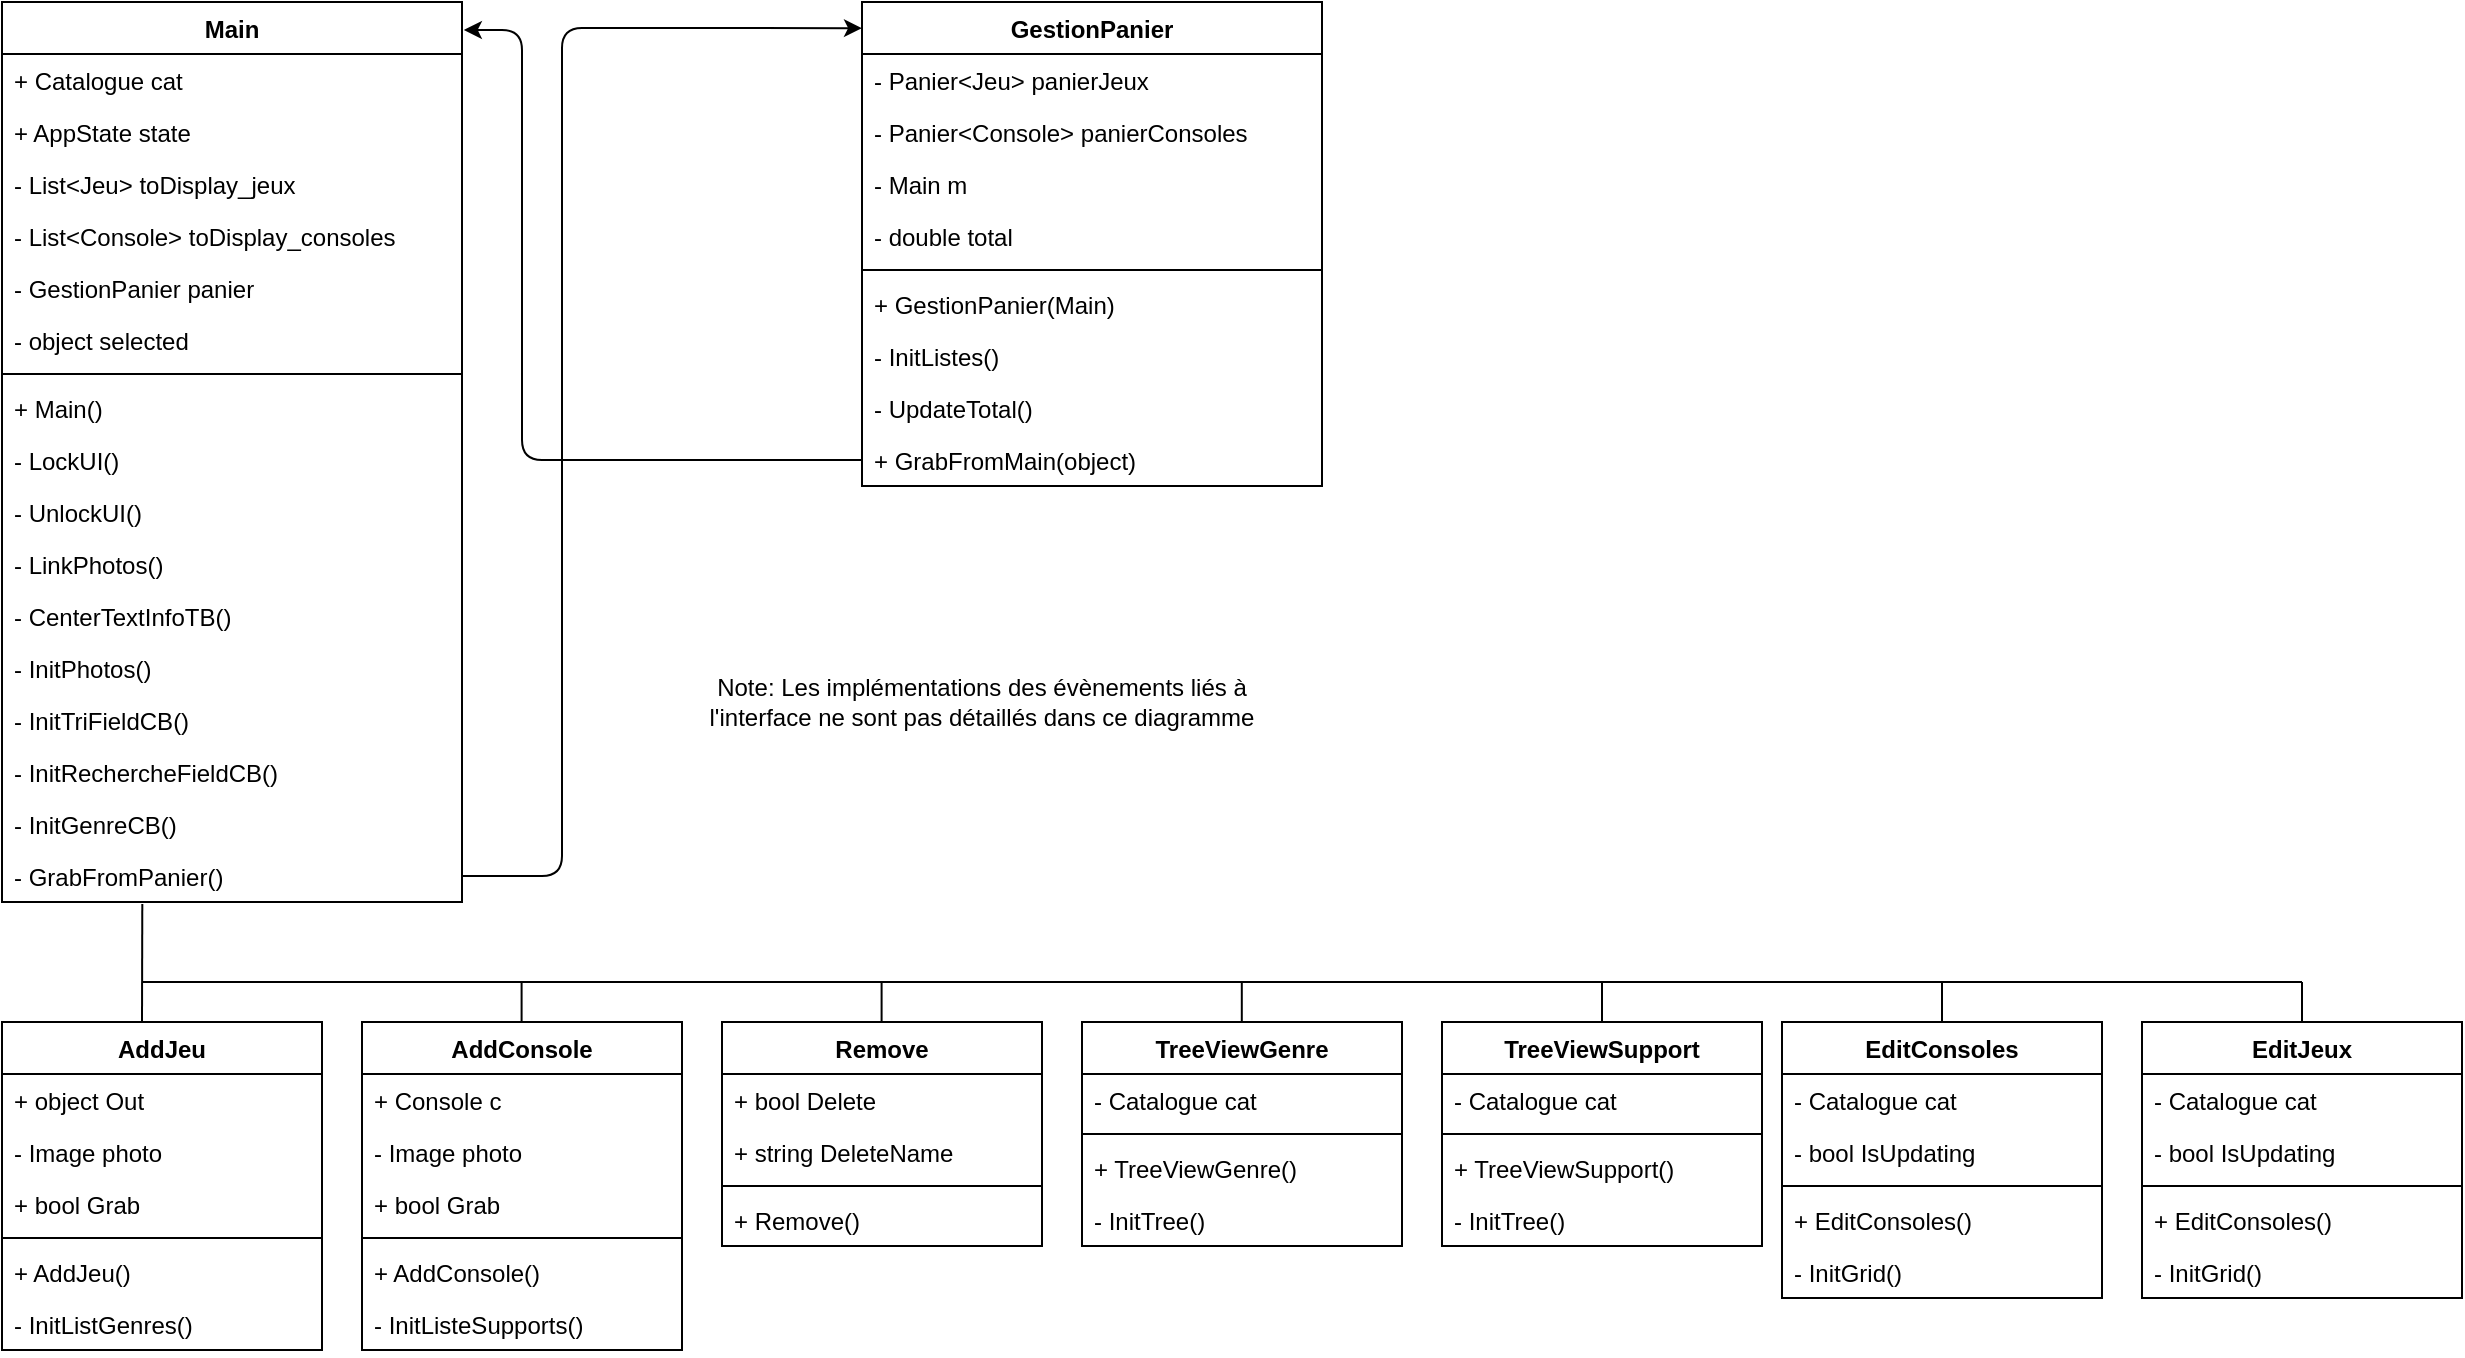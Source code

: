 <mxfile version="13.9.9" type="device"><diagram id="bXdaSuSRKboefqydkOLp" name="Page-1"><mxGraphModel dx="1673" dy="967" grid="1" gridSize="10" guides="1" tooltips="1" connect="1" arrows="1" fold="1" page="1" pageScale="1" pageWidth="827" pageHeight="1169" math="0" shadow="0"><root><mxCell id="0"/><mxCell id="1" parent="0"/><mxCell id="RbTwg-QD6Uqc-wgA2sVV-1" value="Main&#10;" style="swimlane;fontStyle=1;align=center;verticalAlign=top;childLayout=stackLayout;horizontal=1;startSize=26;horizontalStack=0;resizeParent=1;resizeParentMax=0;resizeLast=0;collapsible=1;marginBottom=0;" vertex="1" parent="1"><mxGeometry x="90" y="60" width="230" height="450" as="geometry"/></mxCell><mxCell id="RbTwg-QD6Uqc-wgA2sVV-2" value="+ Catalogue cat&#10;" style="text;strokeColor=none;fillColor=none;align=left;verticalAlign=top;spacingLeft=4;spacingRight=4;overflow=hidden;rotatable=0;points=[[0,0.5],[1,0.5]];portConstraint=eastwest;" vertex="1" parent="RbTwg-QD6Uqc-wgA2sVV-1"><mxGeometry y="26" width="230" height="26" as="geometry"/></mxCell><mxCell id="RbTwg-QD6Uqc-wgA2sVV-5" value="+ AppState state" style="text;strokeColor=none;fillColor=none;align=left;verticalAlign=top;spacingLeft=4;spacingRight=4;overflow=hidden;rotatable=0;points=[[0,0.5],[1,0.5]];portConstraint=eastwest;" vertex="1" parent="RbTwg-QD6Uqc-wgA2sVV-1"><mxGeometry y="52" width="230" height="26" as="geometry"/></mxCell><mxCell id="RbTwg-QD6Uqc-wgA2sVV-6" value="- List&lt;Jeu&gt; toDisplay_jeux" style="text;strokeColor=none;fillColor=none;align=left;verticalAlign=top;spacingLeft=4;spacingRight=4;overflow=hidden;rotatable=0;points=[[0,0.5],[1,0.5]];portConstraint=eastwest;" vertex="1" parent="RbTwg-QD6Uqc-wgA2sVV-1"><mxGeometry y="78" width="230" height="26" as="geometry"/></mxCell><mxCell id="RbTwg-QD6Uqc-wgA2sVV-7" value="- List&lt;Console&gt; toDisplay_consoles&#10;" style="text;strokeColor=none;fillColor=none;align=left;verticalAlign=top;spacingLeft=4;spacingRight=4;overflow=hidden;rotatable=0;points=[[0,0.5],[1,0.5]];portConstraint=eastwest;" vertex="1" parent="RbTwg-QD6Uqc-wgA2sVV-1"><mxGeometry y="104" width="230" height="26" as="geometry"/></mxCell><mxCell id="RbTwg-QD6Uqc-wgA2sVV-8" value="- GestionPanier panier" style="text;strokeColor=none;fillColor=none;align=left;verticalAlign=top;spacingLeft=4;spacingRight=4;overflow=hidden;rotatable=0;points=[[0,0.5],[1,0.5]];portConstraint=eastwest;" vertex="1" parent="RbTwg-QD6Uqc-wgA2sVV-1"><mxGeometry y="130" width="230" height="26" as="geometry"/></mxCell><mxCell id="RbTwg-QD6Uqc-wgA2sVV-9" value="- object selected" style="text;strokeColor=none;fillColor=none;align=left;verticalAlign=top;spacingLeft=4;spacingRight=4;overflow=hidden;rotatable=0;points=[[0,0.5],[1,0.5]];portConstraint=eastwest;" vertex="1" parent="RbTwg-QD6Uqc-wgA2sVV-1"><mxGeometry y="156" width="230" height="26" as="geometry"/></mxCell><mxCell id="RbTwg-QD6Uqc-wgA2sVV-3" value="" style="line;strokeWidth=1;fillColor=none;align=left;verticalAlign=middle;spacingTop=-1;spacingLeft=3;spacingRight=3;rotatable=0;labelPosition=right;points=[];portConstraint=eastwest;" vertex="1" parent="RbTwg-QD6Uqc-wgA2sVV-1"><mxGeometry y="182" width="230" height="8" as="geometry"/></mxCell><mxCell id="RbTwg-QD6Uqc-wgA2sVV-4" value="+ Main()" style="text;strokeColor=none;fillColor=none;align=left;verticalAlign=top;spacingLeft=4;spacingRight=4;overflow=hidden;rotatable=0;points=[[0,0.5],[1,0.5]];portConstraint=eastwest;" vertex="1" parent="RbTwg-QD6Uqc-wgA2sVV-1"><mxGeometry y="190" width="230" height="26" as="geometry"/></mxCell><mxCell id="RbTwg-QD6Uqc-wgA2sVV-10" value="- LockUI()" style="text;strokeColor=none;fillColor=none;align=left;verticalAlign=top;spacingLeft=4;spacingRight=4;overflow=hidden;rotatable=0;points=[[0,0.5],[1,0.5]];portConstraint=eastwest;" vertex="1" parent="RbTwg-QD6Uqc-wgA2sVV-1"><mxGeometry y="216" width="230" height="26" as="geometry"/></mxCell><mxCell id="RbTwg-QD6Uqc-wgA2sVV-11" value="- UnlockUI()" style="text;strokeColor=none;fillColor=none;align=left;verticalAlign=top;spacingLeft=4;spacingRight=4;overflow=hidden;rotatable=0;points=[[0,0.5],[1,0.5]];portConstraint=eastwest;" vertex="1" parent="RbTwg-QD6Uqc-wgA2sVV-1"><mxGeometry y="242" width="230" height="26" as="geometry"/></mxCell><mxCell id="RbTwg-QD6Uqc-wgA2sVV-12" value="- LinkPhotos()" style="text;strokeColor=none;fillColor=none;align=left;verticalAlign=top;spacingLeft=4;spacingRight=4;overflow=hidden;rotatable=0;points=[[0,0.5],[1,0.5]];portConstraint=eastwest;" vertex="1" parent="RbTwg-QD6Uqc-wgA2sVV-1"><mxGeometry y="268" width="230" height="26" as="geometry"/></mxCell><mxCell id="RbTwg-QD6Uqc-wgA2sVV-13" value="- CenterTextInfoTB()" style="text;strokeColor=none;fillColor=none;align=left;verticalAlign=top;spacingLeft=4;spacingRight=4;overflow=hidden;rotatable=0;points=[[0,0.5],[1,0.5]];portConstraint=eastwest;" vertex="1" parent="RbTwg-QD6Uqc-wgA2sVV-1"><mxGeometry y="294" width="230" height="26" as="geometry"/></mxCell><mxCell id="RbTwg-QD6Uqc-wgA2sVV-14" value="- InitPhotos()" style="text;strokeColor=none;fillColor=none;align=left;verticalAlign=top;spacingLeft=4;spacingRight=4;overflow=hidden;rotatable=0;points=[[0,0.5],[1,0.5]];portConstraint=eastwest;" vertex="1" parent="RbTwg-QD6Uqc-wgA2sVV-1"><mxGeometry y="320" width="230" height="26" as="geometry"/></mxCell><mxCell id="RbTwg-QD6Uqc-wgA2sVV-16" value="- InitTriFieldCB()" style="text;strokeColor=none;fillColor=none;align=left;verticalAlign=top;spacingLeft=4;spacingRight=4;overflow=hidden;rotatable=0;points=[[0,0.5],[1,0.5]];portConstraint=eastwest;" vertex="1" parent="RbTwg-QD6Uqc-wgA2sVV-1"><mxGeometry y="346" width="230" height="26" as="geometry"/></mxCell><mxCell id="RbTwg-QD6Uqc-wgA2sVV-17" value="- InitRechercheFieldCB()" style="text;strokeColor=none;fillColor=none;align=left;verticalAlign=top;spacingLeft=4;spacingRight=4;overflow=hidden;rotatable=0;points=[[0,0.5],[1,0.5]];portConstraint=eastwest;" vertex="1" parent="RbTwg-QD6Uqc-wgA2sVV-1"><mxGeometry y="372" width="230" height="26" as="geometry"/></mxCell><mxCell id="RbTwg-QD6Uqc-wgA2sVV-18" value="- InitGenreCB()" style="text;strokeColor=none;fillColor=none;align=left;verticalAlign=top;spacingLeft=4;spacingRight=4;overflow=hidden;rotatable=0;points=[[0,0.5],[1,0.5]];portConstraint=eastwest;" vertex="1" parent="RbTwg-QD6Uqc-wgA2sVV-1"><mxGeometry y="398" width="230" height="26" as="geometry"/></mxCell><mxCell id="RbTwg-QD6Uqc-wgA2sVV-15" value="- GrabFromPanier()" style="text;strokeColor=none;fillColor=none;align=left;verticalAlign=top;spacingLeft=4;spacingRight=4;overflow=hidden;rotatable=0;points=[[0,0.5],[1,0.5]];portConstraint=eastwest;" vertex="1" parent="RbTwg-QD6Uqc-wgA2sVV-1"><mxGeometry y="424" width="230" height="26" as="geometry"/></mxCell><mxCell id="RbTwg-QD6Uqc-wgA2sVV-19" value="Note: Les implémentations des évènements liés à l'interface ne sont pas détaillés dans ce diagramme" style="text;html=1;strokeColor=none;fillColor=none;align=center;verticalAlign=middle;whiteSpace=wrap;rounded=0;" vertex="1" parent="1"><mxGeometry x="440" y="400" width="280" height="20" as="geometry"/></mxCell><mxCell id="RbTwg-QD6Uqc-wgA2sVV-20" value="AddJeu" style="swimlane;fontStyle=1;align=center;verticalAlign=top;childLayout=stackLayout;horizontal=1;startSize=26;horizontalStack=0;resizeParent=1;resizeParentMax=0;resizeLast=0;collapsible=1;marginBottom=0;" vertex="1" parent="1"><mxGeometry x="90" y="570" width="160" height="164" as="geometry"/></mxCell><mxCell id="RbTwg-QD6Uqc-wgA2sVV-21" value="+ object Out" style="text;strokeColor=none;fillColor=none;align=left;verticalAlign=top;spacingLeft=4;spacingRight=4;overflow=hidden;rotatable=0;points=[[0,0.5],[1,0.5]];portConstraint=eastwest;" vertex="1" parent="RbTwg-QD6Uqc-wgA2sVV-20"><mxGeometry y="26" width="160" height="26" as="geometry"/></mxCell><mxCell id="RbTwg-QD6Uqc-wgA2sVV-24" value="- Image photo" style="text;strokeColor=none;fillColor=none;align=left;verticalAlign=top;spacingLeft=4;spacingRight=4;overflow=hidden;rotatable=0;points=[[0,0.5],[1,0.5]];portConstraint=eastwest;" vertex="1" parent="RbTwg-QD6Uqc-wgA2sVV-20"><mxGeometry y="52" width="160" height="26" as="geometry"/></mxCell><mxCell id="RbTwg-QD6Uqc-wgA2sVV-25" value="+ bool Grab" style="text;strokeColor=none;fillColor=none;align=left;verticalAlign=top;spacingLeft=4;spacingRight=4;overflow=hidden;rotatable=0;points=[[0,0.5],[1,0.5]];portConstraint=eastwest;" vertex="1" parent="RbTwg-QD6Uqc-wgA2sVV-20"><mxGeometry y="78" width="160" height="26" as="geometry"/></mxCell><mxCell id="RbTwg-QD6Uqc-wgA2sVV-22" value="" style="line;strokeWidth=1;fillColor=none;align=left;verticalAlign=middle;spacingTop=-1;spacingLeft=3;spacingRight=3;rotatable=0;labelPosition=right;points=[];portConstraint=eastwest;" vertex="1" parent="RbTwg-QD6Uqc-wgA2sVV-20"><mxGeometry y="104" width="160" height="8" as="geometry"/></mxCell><mxCell id="RbTwg-QD6Uqc-wgA2sVV-23" value="+ AddJeu()&#10;" style="text;strokeColor=none;fillColor=none;align=left;verticalAlign=top;spacingLeft=4;spacingRight=4;overflow=hidden;rotatable=0;points=[[0,0.5],[1,0.5]];portConstraint=eastwest;" vertex="1" parent="RbTwg-QD6Uqc-wgA2sVV-20"><mxGeometry y="112" width="160" height="26" as="geometry"/></mxCell><mxCell id="RbTwg-QD6Uqc-wgA2sVV-26" value="- InitListGenres()" style="text;strokeColor=none;fillColor=none;align=left;verticalAlign=top;spacingLeft=4;spacingRight=4;overflow=hidden;rotatable=0;points=[[0,0.5],[1,0.5]];portConstraint=eastwest;" vertex="1" parent="RbTwg-QD6Uqc-wgA2sVV-20"><mxGeometry y="138" width="160" height="26" as="geometry"/></mxCell><mxCell id="RbTwg-QD6Uqc-wgA2sVV-27" value="AddConsole" style="swimlane;fontStyle=1;align=center;verticalAlign=top;childLayout=stackLayout;horizontal=1;startSize=26;horizontalStack=0;resizeParent=1;resizeParentMax=0;resizeLast=0;collapsible=1;marginBottom=0;" vertex="1" parent="1"><mxGeometry x="270" y="570" width="160" height="164" as="geometry"/></mxCell><mxCell id="RbTwg-QD6Uqc-wgA2sVV-28" value="+ Console c" style="text;strokeColor=none;fillColor=none;align=left;verticalAlign=top;spacingLeft=4;spacingRight=4;overflow=hidden;rotatable=0;points=[[0,0.5],[1,0.5]];portConstraint=eastwest;" vertex="1" parent="RbTwg-QD6Uqc-wgA2sVV-27"><mxGeometry y="26" width="160" height="26" as="geometry"/></mxCell><mxCell id="RbTwg-QD6Uqc-wgA2sVV-29" value="- Image photo" style="text;strokeColor=none;fillColor=none;align=left;verticalAlign=top;spacingLeft=4;spacingRight=4;overflow=hidden;rotatable=0;points=[[0,0.5],[1,0.5]];portConstraint=eastwest;" vertex="1" parent="RbTwg-QD6Uqc-wgA2sVV-27"><mxGeometry y="52" width="160" height="26" as="geometry"/></mxCell><mxCell id="RbTwg-QD6Uqc-wgA2sVV-30" value="+ bool Grab" style="text;strokeColor=none;fillColor=none;align=left;verticalAlign=top;spacingLeft=4;spacingRight=4;overflow=hidden;rotatable=0;points=[[0,0.5],[1,0.5]];portConstraint=eastwest;" vertex="1" parent="RbTwg-QD6Uqc-wgA2sVV-27"><mxGeometry y="78" width="160" height="26" as="geometry"/></mxCell><mxCell id="RbTwg-QD6Uqc-wgA2sVV-31" value="" style="line;strokeWidth=1;fillColor=none;align=left;verticalAlign=middle;spacingTop=-1;spacingLeft=3;spacingRight=3;rotatable=0;labelPosition=right;points=[];portConstraint=eastwest;" vertex="1" parent="RbTwg-QD6Uqc-wgA2sVV-27"><mxGeometry y="104" width="160" height="8" as="geometry"/></mxCell><mxCell id="RbTwg-QD6Uqc-wgA2sVV-32" value="+ AddConsole()&#10;" style="text;strokeColor=none;fillColor=none;align=left;verticalAlign=top;spacingLeft=4;spacingRight=4;overflow=hidden;rotatable=0;points=[[0,0.5],[1,0.5]];portConstraint=eastwest;" vertex="1" parent="RbTwg-QD6Uqc-wgA2sVV-27"><mxGeometry y="112" width="160" height="26" as="geometry"/></mxCell><mxCell id="RbTwg-QD6Uqc-wgA2sVV-33" value="- InitListeSupports()" style="text;strokeColor=none;fillColor=none;align=left;verticalAlign=top;spacingLeft=4;spacingRight=4;overflow=hidden;rotatable=0;points=[[0,0.5],[1,0.5]];portConstraint=eastwest;" vertex="1" parent="RbTwg-QD6Uqc-wgA2sVV-27"><mxGeometry y="138" width="160" height="26" as="geometry"/></mxCell><mxCell id="RbTwg-QD6Uqc-wgA2sVV-34" value="EditConsoles" style="swimlane;fontStyle=1;align=center;verticalAlign=top;childLayout=stackLayout;horizontal=1;startSize=26;horizontalStack=0;resizeParent=1;resizeParentMax=0;resizeLast=0;collapsible=1;marginBottom=0;" vertex="1" parent="1"><mxGeometry x="980" y="570" width="160" height="138" as="geometry"/></mxCell><mxCell id="RbTwg-QD6Uqc-wgA2sVV-35" value="- Catalogue cat" style="text;strokeColor=none;fillColor=none;align=left;verticalAlign=top;spacingLeft=4;spacingRight=4;overflow=hidden;rotatable=0;points=[[0,0.5],[1,0.5]];portConstraint=eastwest;" vertex="1" parent="RbTwg-QD6Uqc-wgA2sVV-34"><mxGeometry y="26" width="160" height="26" as="geometry"/></mxCell><mxCell id="RbTwg-QD6Uqc-wgA2sVV-36" value="- bool IsUpdating" style="text;strokeColor=none;fillColor=none;align=left;verticalAlign=top;spacingLeft=4;spacingRight=4;overflow=hidden;rotatable=0;points=[[0,0.5],[1,0.5]];portConstraint=eastwest;" vertex="1" parent="RbTwg-QD6Uqc-wgA2sVV-34"><mxGeometry y="52" width="160" height="26" as="geometry"/></mxCell><mxCell id="RbTwg-QD6Uqc-wgA2sVV-38" value="" style="line;strokeWidth=1;fillColor=none;align=left;verticalAlign=middle;spacingTop=-1;spacingLeft=3;spacingRight=3;rotatable=0;labelPosition=right;points=[];portConstraint=eastwest;" vertex="1" parent="RbTwg-QD6Uqc-wgA2sVV-34"><mxGeometry y="78" width="160" height="8" as="geometry"/></mxCell><mxCell id="RbTwg-QD6Uqc-wgA2sVV-39" value="+ EditConsoles()" style="text;strokeColor=none;fillColor=none;align=left;verticalAlign=top;spacingLeft=4;spacingRight=4;overflow=hidden;rotatable=0;points=[[0,0.5],[1,0.5]];portConstraint=eastwest;" vertex="1" parent="RbTwg-QD6Uqc-wgA2sVV-34"><mxGeometry y="86" width="160" height="26" as="geometry"/></mxCell><mxCell id="RbTwg-QD6Uqc-wgA2sVV-40" value="- InitGrid()" style="text;strokeColor=none;fillColor=none;align=left;verticalAlign=top;spacingLeft=4;spacingRight=4;overflow=hidden;rotatable=0;points=[[0,0.5],[1,0.5]];portConstraint=eastwest;" vertex="1" parent="RbTwg-QD6Uqc-wgA2sVV-34"><mxGeometry y="112" width="160" height="26" as="geometry"/></mxCell><mxCell id="RbTwg-QD6Uqc-wgA2sVV-41" value="EditJeux" style="swimlane;fontStyle=1;align=center;verticalAlign=top;childLayout=stackLayout;horizontal=1;startSize=26;horizontalStack=0;resizeParent=1;resizeParentMax=0;resizeLast=0;collapsible=1;marginBottom=0;" vertex="1" parent="1"><mxGeometry x="1160" y="570" width="160" height="138" as="geometry"/></mxCell><mxCell id="RbTwg-QD6Uqc-wgA2sVV-42" value="- Catalogue cat" style="text;strokeColor=none;fillColor=none;align=left;verticalAlign=top;spacingLeft=4;spacingRight=4;overflow=hidden;rotatable=0;points=[[0,0.5],[1,0.5]];portConstraint=eastwest;" vertex="1" parent="RbTwg-QD6Uqc-wgA2sVV-41"><mxGeometry y="26" width="160" height="26" as="geometry"/></mxCell><mxCell id="RbTwg-QD6Uqc-wgA2sVV-43" value="- bool IsUpdating" style="text;strokeColor=none;fillColor=none;align=left;verticalAlign=top;spacingLeft=4;spacingRight=4;overflow=hidden;rotatable=0;points=[[0,0.5],[1,0.5]];portConstraint=eastwest;" vertex="1" parent="RbTwg-QD6Uqc-wgA2sVV-41"><mxGeometry y="52" width="160" height="26" as="geometry"/></mxCell><mxCell id="RbTwg-QD6Uqc-wgA2sVV-44" value="" style="line;strokeWidth=1;fillColor=none;align=left;verticalAlign=middle;spacingTop=-1;spacingLeft=3;spacingRight=3;rotatable=0;labelPosition=right;points=[];portConstraint=eastwest;" vertex="1" parent="RbTwg-QD6Uqc-wgA2sVV-41"><mxGeometry y="78" width="160" height="8" as="geometry"/></mxCell><mxCell id="RbTwg-QD6Uqc-wgA2sVV-45" value="+ EditConsoles()" style="text;strokeColor=none;fillColor=none;align=left;verticalAlign=top;spacingLeft=4;spacingRight=4;overflow=hidden;rotatable=0;points=[[0,0.5],[1,0.5]];portConstraint=eastwest;" vertex="1" parent="RbTwg-QD6Uqc-wgA2sVV-41"><mxGeometry y="86" width="160" height="26" as="geometry"/></mxCell><mxCell id="RbTwg-QD6Uqc-wgA2sVV-46" value="- InitGrid()" style="text;strokeColor=none;fillColor=none;align=left;verticalAlign=top;spacingLeft=4;spacingRight=4;overflow=hidden;rotatable=0;points=[[0,0.5],[1,0.5]];portConstraint=eastwest;" vertex="1" parent="RbTwg-QD6Uqc-wgA2sVV-41"><mxGeometry y="112" width="160" height="26" as="geometry"/></mxCell><mxCell id="RbTwg-QD6Uqc-wgA2sVV-47" value="GestionPanier" style="swimlane;fontStyle=1;align=center;verticalAlign=top;childLayout=stackLayout;horizontal=1;startSize=26;horizontalStack=0;resizeParent=1;resizeParentMax=0;resizeLast=0;collapsible=1;marginBottom=0;" vertex="1" parent="1"><mxGeometry x="520" y="60" width="230" height="242" as="geometry"/></mxCell><mxCell id="RbTwg-QD6Uqc-wgA2sVV-48" value="- Panier&lt;Jeu&gt; panierJeux" style="text;strokeColor=none;fillColor=none;align=left;verticalAlign=top;spacingLeft=4;spacingRight=4;overflow=hidden;rotatable=0;points=[[0,0.5],[1,0.5]];portConstraint=eastwest;" vertex="1" parent="RbTwg-QD6Uqc-wgA2sVV-47"><mxGeometry y="26" width="230" height="26" as="geometry"/></mxCell><mxCell id="RbTwg-QD6Uqc-wgA2sVV-49" value="- Panier&lt;Console&gt; panierConsoles" style="text;strokeColor=none;fillColor=none;align=left;verticalAlign=top;spacingLeft=4;spacingRight=4;overflow=hidden;rotatable=0;points=[[0,0.5],[1,0.5]];portConstraint=eastwest;" vertex="1" parent="RbTwg-QD6Uqc-wgA2sVV-47"><mxGeometry y="52" width="230" height="26" as="geometry"/></mxCell><mxCell id="RbTwg-QD6Uqc-wgA2sVV-53" value="- Main m" style="text;strokeColor=none;fillColor=none;align=left;verticalAlign=top;spacingLeft=4;spacingRight=4;overflow=hidden;rotatable=0;points=[[0,0.5],[1,0.5]];portConstraint=eastwest;" vertex="1" parent="RbTwg-QD6Uqc-wgA2sVV-47"><mxGeometry y="78" width="230" height="26" as="geometry"/></mxCell><mxCell id="RbTwg-QD6Uqc-wgA2sVV-54" value="- double total" style="text;strokeColor=none;fillColor=none;align=left;verticalAlign=top;spacingLeft=4;spacingRight=4;overflow=hidden;rotatable=0;points=[[0,0.5],[1,0.5]];portConstraint=eastwest;" vertex="1" parent="RbTwg-QD6Uqc-wgA2sVV-47"><mxGeometry y="104" width="230" height="26" as="geometry"/></mxCell><mxCell id="RbTwg-QD6Uqc-wgA2sVV-50" value="" style="line;strokeWidth=1;fillColor=none;align=left;verticalAlign=middle;spacingTop=-1;spacingLeft=3;spacingRight=3;rotatable=0;labelPosition=right;points=[];portConstraint=eastwest;" vertex="1" parent="RbTwg-QD6Uqc-wgA2sVV-47"><mxGeometry y="130" width="230" height="8" as="geometry"/></mxCell><mxCell id="RbTwg-QD6Uqc-wgA2sVV-51" value="+ GestionPanier(Main)" style="text;strokeColor=none;fillColor=none;align=left;verticalAlign=top;spacingLeft=4;spacingRight=4;overflow=hidden;rotatable=0;points=[[0,0.5],[1,0.5]];portConstraint=eastwest;" vertex="1" parent="RbTwg-QD6Uqc-wgA2sVV-47"><mxGeometry y="138" width="230" height="26" as="geometry"/></mxCell><mxCell id="RbTwg-QD6Uqc-wgA2sVV-56" value="- InitListes()" style="text;strokeColor=none;fillColor=none;align=left;verticalAlign=top;spacingLeft=4;spacingRight=4;overflow=hidden;rotatable=0;points=[[0,0.5],[1,0.5]];portConstraint=eastwest;" vertex="1" parent="RbTwg-QD6Uqc-wgA2sVV-47"><mxGeometry y="164" width="230" height="26" as="geometry"/></mxCell><mxCell id="RbTwg-QD6Uqc-wgA2sVV-52" value="- UpdateTotal()" style="text;strokeColor=none;fillColor=none;align=left;verticalAlign=top;spacingLeft=4;spacingRight=4;overflow=hidden;rotatable=0;points=[[0,0.5],[1,0.5]];portConstraint=eastwest;" vertex="1" parent="RbTwg-QD6Uqc-wgA2sVV-47"><mxGeometry y="190" width="230" height="26" as="geometry"/></mxCell><mxCell id="RbTwg-QD6Uqc-wgA2sVV-55" value="+ GrabFromMain(object)" style="text;strokeColor=none;fillColor=none;align=left;verticalAlign=top;spacingLeft=4;spacingRight=4;overflow=hidden;rotatable=0;points=[[0,0.5],[1,0.5]];portConstraint=eastwest;" vertex="1" parent="RbTwg-QD6Uqc-wgA2sVV-47"><mxGeometry y="216" width="230" height="26" as="geometry"/></mxCell><mxCell id="RbTwg-QD6Uqc-wgA2sVV-57" value="Remove" style="swimlane;fontStyle=1;align=center;verticalAlign=top;childLayout=stackLayout;horizontal=1;startSize=26;horizontalStack=0;resizeParent=1;resizeParentMax=0;resizeLast=0;collapsible=1;marginBottom=0;" vertex="1" parent="1"><mxGeometry x="450" y="570" width="160" height="112" as="geometry"/></mxCell><mxCell id="RbTwg-QD6Uqc-wgA2sVV-58" value="+ bool Delete" style="text;strokeColor=none;fillColor=none;align=left;verticalAlign=top;spacingLeft=4;spacingRight=4;overflow=hidden;rotatable=0;points=[[0,0.5],[1,0.5]];portConstraint=eastwest;" vertex="1" parent="RbTwg-QD6Uqc-wgA2sVV-57"><mxGeometry y="26" width="160" height="26" as="geometry"/></mxCell><mxCell id="RbTwg-QD6Uqc-wgA2sVV-59" value="+ string DeleteName" style="text;strokeColor=none;fillColor=none;align=left;verticalAlign=top;spacingLeft=4;spacingRight=4;overflow=hidden;rotatable=0;points=[[0,0.5],[1,0.5]];portConstraint=eastwest;" vertex="1" parent="RbTwg-QD6Uqc-wgA2sVV-57"><mxGeometry y="52" width="160" height="26" as="geometry"/></mxCell><mxCell id="RbTwg-QD6Uqc-wgA2sVV-60" value="" style="line;strokeWidth=1;fillColor=none;align=left;verticalAlign=middle;spacingTop=-1;spacingLeft=3;spacingRight=3;rotatable=0;labelPosition=right;points=[];portConstraint=eastwest;" vertex="1" parent="RbTwg-QD6Uqc-wgA2sVV-57"><mxGeometry y="78" width="160" height="8" as="geometry"/></mxCell><mxCell id="RbTwg-QD6Uqc-wgA2sVV-61" value="+ Remove()" style="text;strokeColor=none;fillColor=none;align=left;verticalAlign=top;spacingLeft=4;spacingRight=4;overflow=hidden;rotatable=0;points=[[0,0.5],[1,0.5]];portConstraint=eastwest;" vertex="1" parent="RbTwg-QD6Uqc-wgA2sVV-57"><mxGeometry y="86" width="160" height="26" as="geometry"/></mxCell><mxCell id="RbTwg-QD6Uqc-wgA2sVV-63" value="TreeViewGenre" style="swimlane;fontStyle=1;align=center;verticalAlign=top;childLayout=stackLayout;horizontal=1;startSize=26;horizontalStack=0;resizeParent=1;resizeParentMax=0;resizeLast=0;collapsible=1;marginBottom=0;" vertex="1" parent="1"><mxGeometry x="630" y="570" width="160" height="112" as="geometry"/></mxCell><mxCell id="RbTwg-QD6Uqc-wgA2sVV-64" value="- Catalogue cat" style="text;strokeColor=none;fillColor=none;align=left;verticalAlign=top;spacingLeft=4;spacingRight=4;overflow=hidden;rotatable=0;points=[[0,0.5],[1,0.5]];portConstraint=eastwest;" vertex="1" parent="RbTwg-QD6Uqc-wgA2sVV-63"><mxGeometry y="26" width="160" height="26" as="geometry"/></mxCell><mxCell id="RbTwg-QD6Uqc-wgA2sVV-66" value="" style="line;strokeWidth=1;fillColor=none;align=left;verticalAlign=middle;spacingTop=-1;spacingLeft=3;spacingRight=3;rotatable=0;labelPosition=right;points=[];portConstraint=eastwest;" vertex="1" parent="RbTwg-QD6Uqc-wgA2sVV-63"><mxGeometry y="52" width="160" height="8" as="geometry"/></mxCell><mxCell id="RbTwg-QD6Uqc-wgA2sVV-67" value="+ TreeViewGenre()" style="text;strokeColor=none;fillColor=none;align=left;verticalAlign=top;spacingLeft=4;spacingRight=4;overflow=hidden;rotatable=0;points=[[0,0.5],[1,0.5]];portConstraint=eastwest;" vertex="1" parent="RbTwg-QD6Uqc-wgA2sVV-63"><mxGeometry y="60" width="160" height="26" as="geometry"/></mxCell><mxCell id="RbTwg-QD6Uqc-wgA2sVV-73" value="- InitTree()" style="text;strokeColor=none;fillColor=none;align=left;verticalAlign=top;spacingLeft=4;spacingRight=4;overflow=hidden;rotatable=0;points=[[0,0.5],[1,0.5]];portConstraint=eastwest;" vertex="1" parent="RbTwg-QD6Uqc-wgA2sVV-63"><mxGeometry y="86" width="160" height="26" as="geometry"/></mxCell><mxCell id="RbTwg-QD6Uqc-wgA2sVV-74" value="TreeViewSupport" style="swimlane;fontStyle=1;align=center;verticalAlign=top;childLayout=stackLayout;horizontal=1;startSize=26;horizontalStack=0;resizeParent=1;resizeParentMax=0;resizeLast=0;collapsible=1;marginBottom=0;" vertex="1" parent="1"><mxGeometry x="810" y="570" width="160" height="112" as="geometry"/></mxCell><mxCell id="RbTwg-QD6Uqc-wgA2sVV-75" value="- Catalogue cat" style="text;strokeColor=none;fillColor=none;align=left;verticalAlign=top;spacingLeft=4;spacingRight=4;overflow=hidden;rotatable=0;points=[[0,0.5],[1,0.5]];portConstraint=eastwest;" vertex="1" parent="RbTwg-QD6Uqc-wgA2sVV-74"><mxGeometry y="26" width="160" height="26" as="geometry"/></mxCell><mxCell id="RbTwg-QD6Uqc-wgA2sVV-76" value="" style="line;strokeWidth=1;fillColor=none;align=left;verticalAlign=middle;spacingTop=-1;spacingLeft=3;spacingRight=3;rotatable=0;labelPosition=right;points=[];portConstraint=eastwest;" vertex="1" parent="RbTwg-QD6Uqc-wgA2sVV-74"><mxGeometry y="52" width="160" height="8" as="geometry"/></mxCell><mxCell id="RbTwg-QD6Uqc-wgA2sVV-77" value="+ TreeViewSupport()" style="text;strokeColor=none;fillColor=none;align=left;verticalAlign=top;spacingLeft=4;spacingRight=4;overflow=hidden;rotatable=0;points=[[0,0.5],[1,0.5]];portConstraint=eastwest;" vertex="1" parent="RbTwg-QD6Uqc-wgA2sVV-74"><mxGeometry y="60" width="160" height="26" as="geometry"/></mxCell><mxCell id="RbTwg-QD6Uqc-wgA2sVV-78" value="- InitTree()" style="text;strokeColor=none;fillColor=none;align=left;verticalAlign=top;spacingLeft=4;spacingRight=4;overflow=hidden;rotatable=0;points=[[0,0.5],[1,0.5]];portConstraint=eastwest;" vertex="1" parent="RbTwg-QD6Uqc-wgA2sVV-74"><mxGeometry y="86" width="160" height="26" as="geometry"/></mxCell><mxCell id="RbTwg-QD6Uqc-wgA2sVV-83" value="" style="endArrow=classic;html=1;exitX=1;exitY=0.5;exitDx=0;exitDy=0;entryX=0;entryY=0.054;entryDx=0;entryDy=0;entryPerimeter=0;" edge="1" parent="1" source="RbTwg-QD6Uqc-wgA2sVV-15" target="RbTwg-QD6Uqc-wgA2sVV-47"><mxGeometry width="50" height="50" relative="1" as="geometry"><mxPoint x="360" y="540" as="sourcePoint"/><mxPoint x="410" y="490" as="targetPoint"/><Array as="points"><mxPoint x="370" y="497"/><mxPoint x="370" y="73"/></Array></mxGeometry></mxCell><mxCell id="RbTwg-QD6Uqc-wgA2sVV-84" value="" style="endArrow=classic;html=1;exitX=0;exitY=0.5;exitDx=0;exitDy=0;entryX=1.004;entryY=0.031;entryDx=0;entryDy=0;entryPerimeter=0;" edge="1" parent="1" source="RbTwg-QD6Uqc-wgA2sVV-55" target="RbTwg-QD6Uqc-wgA2sVV-1"><mxGeometry width="50" height="50" relative="1" as="geometry"><mxPoint x="430" y="370" as="sourcePoint"/><mxPoint x="480" y="320" as="targetPoint"/><Array as="points"><mxPoint x="350" y="289"/><mxPoint x="350" y="74"/></Array></mxGeometry></mxCell><mxCell id="RbTwg-QD6Uqc-wgA2sVV-87" value="" style="endArrow=none;html=1;" edge="1" parent="1"><mxGeometry width="50" height="50" relative="1" as="geometry"><mxPoint x="160" y="550" as="sourcePoint"/><mxPoint x="1240" y="550" as="targetPoint"/></mxGeometry></mxCell><mxCell id="RbTwg-QD6Uqc-wgA2sVV-88" value="" style="endArrow=none;html=1;exitX=0.5;exitY=0;exitDx=0;exitDy=0;" edge="1" parent="1" source="RbTwg-QD6Uqc-wgA2sVV-41"><mxGeometry width="50" height="50" relative="1" as="geometry"><mxPoint x="1270" y="570" as="sourcePoint"/><mxPoint x="1240" y="550" as="targetPoint"/></mxGeometry></mxCell><mxCell id="RbTwg-QD6Uqc-wgA2sVV-89" value="" style="endArrow=none;html=1;exitX=0.5;exitY=0;exitDx=0;exitDy=0;" edge="1" parent="1" source="RbTwg-QD6Uqc-wgA2sVV-34"><mxGeometry width="50" height="50" relative="1" as="geometry"><mxPoint x="1030" y="610" as="sourcePoint"/><mxPoint x="1060" y="550" as="targetPoint"/></mxGeometry></mxCell><mxCell id="RbTwg-QD6Uqc-wgA2sVV-90" value="" style="endArrow=none;html=1;exitX=0.5;exitY=0;exitDx=0;exitDy=0;" edge="1" parent="1" source="RbTwg-QD6Uqc-wgA2sVV-74"><mxGeometry width="50" height="50" relative="1" as="geometry"><mxPoint x="860" y="560" as="sourcePoint"/><mxPoint x="890" y="550" as="targetPoint"/></mxGeometry></mxCell><mxCell id="RbTwg-QD6Uqc-wgA2sVV-91" value="" style="endArrow=none;html=1;exitX=0.5;exitY=0;exitDx=0;exitDy=0;" edge="1" parent="1"><mxGeometry width="50" height="50" relative="1" as="geometry"><mxPoint x="709.9" y="570" as="sourcePoint"/><mxPoint x="709.9" y="550" as="targetPoint"/><Array as="points"><mxPoint x="709.9" y="560"/></Array></mxGeometry></mxCell><mxCell id="RbTwg-QD6Uqc-wgA2sVV-92" value="" style="endArrow=none;html=1;exitX=0.5;exitY=0;exitDx=0;exitDy=0;" edge="1" parent="1"><mxGeometry width="50" height="50" relative="1" as="geometry"><mxPoint x="529.8" y="570" as="sourcePoint"/><mxPoint x="529.8" y="550" as="targetPoint"/></mxGeometry></mxCell><mxCell id="RbTwg-QD6Uqc-wgA2sVV-93" value="" style="endArrow=none;html=1;exitX=0.5;exitY=0;exitDx=0;exitDy=0;" edge="1" parent="1"><mxGeometry width="50" height="50" relative="1" as="geometry"><mxPoint x="349.8" y="570" as="sourcePoint"/><mxPoint x="349.8" y="550" as="targetPoint"/></mxGeometry></mxCell><mxCell id="RbTwg-QD6Uqc-wgA2sVV-94" value="" style="endArrow=none;html=1;exitX=0.5;exitY=0;exitDx=0;exitDy=0;entryX=0.305;entryY=1.038;entryDx=0;entryDy=0;entryPerimeter=0;" edge="1" parent="1" target="RbTwg-QD6Uqc-wgA2sVV-15"><mxGeometry width="50" height="50" relative="1" as="geometry"><mxPoint x="160.0" y="570" as="sourcePoint"/><mxPoint x="160.0" y="550" as="targetPoint"/></mxGeometry></mxCell></root></mxGraphModel></diagram></mxfile>